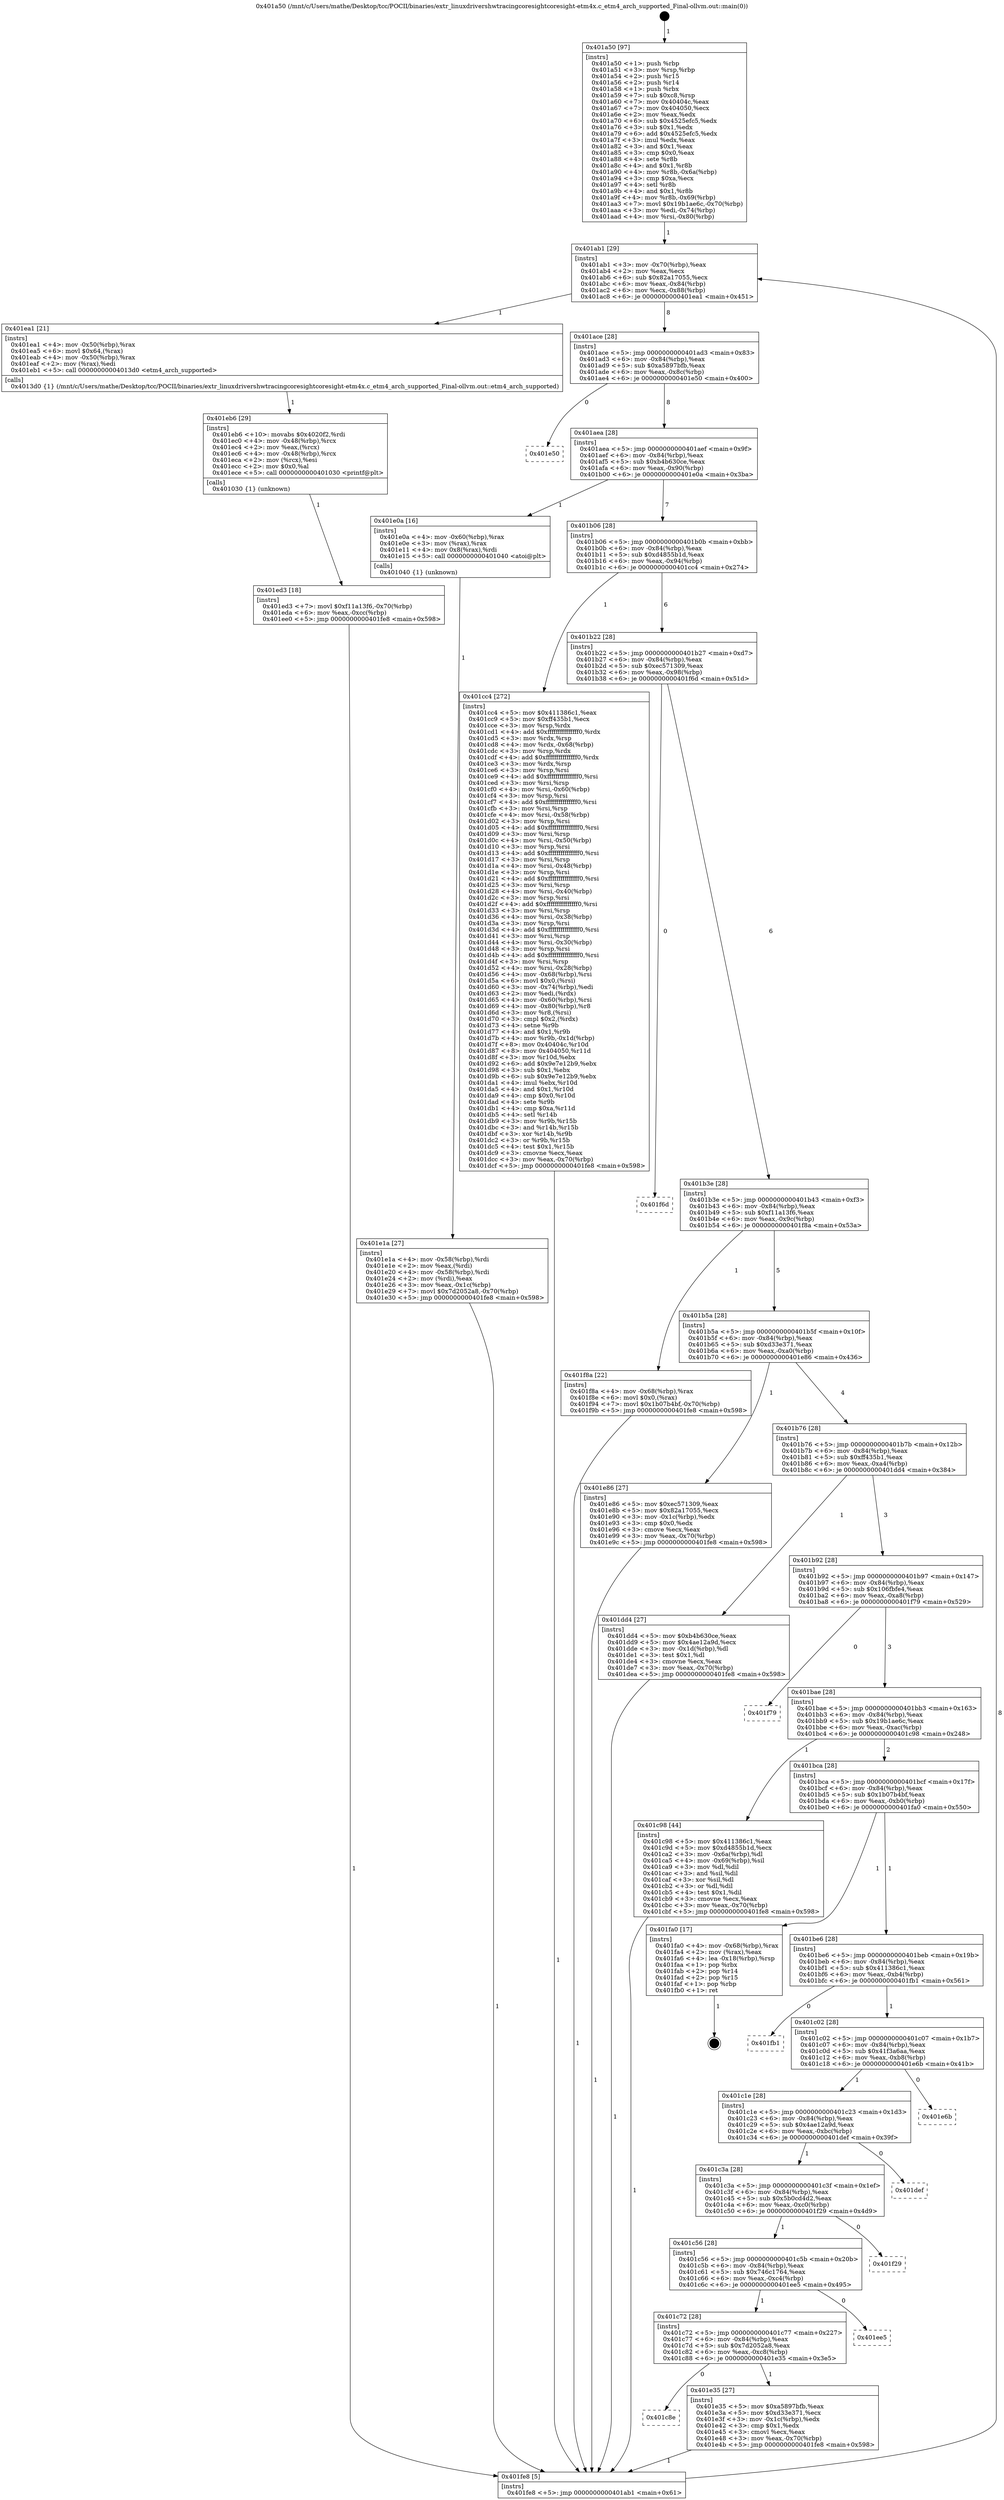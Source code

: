 digraph "0x401a50" {
  label = "0x401a50 (/mnt/c/Users/mathe/Desktop/tcc/POCII/binaries/extr_linuxdrivershwtracingcoresightcoresight-etm4x.c_etm4_arch_supported_Final-ollvm.out::main(0))"
  labelloc = "t"
  node[shape=record]

  Entry [label="",width=0.3,height=0.3,shape=circle,fillcolor=black,style=filled]
  "0x401ab1" [label="{
     0x401ab1 [29]\l
     | [instrs]\l
     &nbsp;&nbsp;0x401ab1 \<+3\>: mov -0x70(%rbp),%eax\l
     &nbsp;&nbsp;0x401ab4 \<+2\>: mov %eax,%ecx\l
     &nbsp;&nbsp;0x401ab6 \<+6\>: sub $0x82a17055,%ecx\l
     &nbsp;&nbsp;0x401abc \<+6\>: mov %eax,-0x84(%rbp)\l
     &nbsp;&nbsp;0x401ac2 \<+6\>: mov %ecx,-0x88(%rbp)\l
     &nbsp;&nbsp;0x401ac8 \<+6\>: je 0000000000401ea1 \<main+0x451\>\l
  }"]
  "0x401ea1" [label="{
     0x401ea1 [21]\l
     | [instrs]\l
     &nbsp;&nbsp;0x401ea1 \<+4\>: mov -0x50(%rbp),%rax\l
     &nbsp;&nbsp;0x401ea5 \<+6\>: movl $0x64,(%rax)\l
     &nbsp;&nbsp;0x401eab \<+4\>: mov -0x50(%rbp),%rax\l
     &nbsp;&nbsp;0x401eaf \<+2\>: mov (%rax),%edi\l
     &nbsp;&nbsp;0x401eb1 \<+5\>: call 00000000004013d0 \<etm4_arch_supported\>\l
     | [calls]\l
     &nbsp;&nbsp;0x4013d0 \{1\} (/mnt/c/Users/mathe/Desktop/tcc/POCII/binaries/extr_linuxdrivershwtracingcoresightcoresight-etm4x.c_etm4_arch_supported_Final-ollvm.out::etm4_arch_supported)\l
  }"]
  "0x401ace" [label="{
     0x401ace [28]\l
     | [instrs]\l
     &nbsp;&nbsp;0x401ace \<+5\>: jmp 0000000000401ad3 \<main+0x83\>\l
     &nbsp;&nbsp;0x401ad3 \<+6\>: mov -0x84(%rbp),%eax\l
     &nbsp;&nbsp;0x401ad9 \<+5\>: sub $0xa5897bfb,%eax\l
     &nbsp;&nbsp;0x401ade \<+6\>: mov %eax,-0x8c(%rbp)\l
     &nbsp;&nbsp;0x401ae4 \<+6\>: je 0000000000401e50 \<main+0x400\>\l
  }"]
  Exit [label="",width=0.3,height=0.3,shape=circle,fillcolor=black,style=filled,peripheries=2]
  "0x401e50" [label="{
     0x401e50\l
  }", style=dashed]
  "0x401aea" [label="{
     0x401aea [28]\l
     | [instrs]\l
     &nbsp;&nbsp;0x401aea \<+5\>: jmp 0000000000401aef \<main+0x9f\>\l
     &nbsp;&nbsp;0x401aef \<+6\>: mov -0x84(%rbp),%eax\l
     &nbsp;&nbsp;0x401af5 \<+5\>: sub $0xb4b630ce,%eax\l
     &nbsp;&nbsp;0x401afa \<+6\>: mov %eax,-0x90(%rbp)\l
     &nbsp;&nbsp;0x401b00 \<+6\>: je 0000000000401e0a \<main+0x3ba\>\l
  }"]
  "0x401ed3" [label="{
     0x401ed3 [18]\l
     | [instrs]\l
     &nbsp;&nbsp;0x401ed3 \<+7\>: movl $0xf11a13f6,-0x70(%rbp)\l
     &nbsp;&nbsp;0x401eda \<+6\>: mov %eax,-0xcc(%rbp)\l
     &nbsp;&nbsp;0x401ee0 \<+5\>: jmp 0000000000401fe8 \<main+0x598\>\l
  }"]
  "0x401e0a" [label="{
     0x401e0a [16]\l
     | [instrs]\l
     &nbsp;&nbsp;0x401e0a \<+4\>: mov -0x60(%rbp),%rax\l
     &nbsp;&nbsp;0x401e0e \<+3\>: mov (%rax),%rax\l
     &nbsp;&nbsp;0x401e11 \<+4\>: mov 0x8(%rax),%rdi\l
     &nbsp;&nbsp;0x401e15 \<+5\>: call 0000000000401040 \<atoi@plt\>\l
     | [calls]\l
     &nbsp;&nbsp;0x401040 \{1\} (unknown)\l
  }"]
  "0x401b06" [label="{
     0x401b06 [28]\l
     | [instrs]\l
     &nbsp;&nbsp;0x401b06 \<+5\>: jmp 0000000000401b0b \<main+0xbb\>\l
     &nbsp;&nbsp;0x401b0b \<+6\>: mov -0x84(%rbp),%eax\l
     &nbsp;&nbsp;0x401b11 \<+5\>: sub $0xd4855b1d,%eax\l
     &nbsp;&nbsp;0x401b16 \<+6\>: mov %eax,-0x94(%rbp)\l
     &nbsp;&nbsp;0x401b1c \<+6\>: je 0000000000401cc4 \<main+0x274\>\l
  }"]
  "0x401eb6" [label="{
     0x401eb6 [29]\l
     | [instrs]\l
     &nbsp;&nbsp;0x401eb6 \<+10\>: movabs $0x4020f2,%rdi\l
     &nbsp;&nbsp;0x401ec0 \<+4\>: mov -0x48(%rbp),%rcx\l
     &nbsp;&nbsp;0x401ec4 \<+2\>: mov %eax,(%rcx)\l
     &nbsp;&nbsp;0x401ec6 \<+4\>: mov -0x48(%rbp),%rcx\l
     &nbsp;&nbsp;0x401eca \<+2\>: mov (%rcx),%esi\l
     &nbsp;&nbsp;0x401ecc \<+2\>: mov $0x0,%al\l
     &nbsp;&nbsp;0x401ece \<+5\>: call 0000000000401030 \<printf@plt\>\l
     | [calls]\l
     &nbsp;&nbsp;0x401030 \{1\} (unknown)\l
  }"]
  "0x401cc4" [label="{
     0x401cc4 [272]\l
     | [instrs]\l
     &nbsp;&nbsp;0x401cc4 \<+5\>: mov $0x411386c1,%eax\l
     &nbsp;&nbsp;0x401cc9 \<+5\>: mov $0xff435b1,%ecx\l
     &nbsp;&nbsp;0x401cce \<+3\>: mov %rsp,%rdx\l
     &nbsp;&nbsp;0x401cd1 \<+4\>: add $0xfffffffffffffff0,%rdx\l
     &nbsp;&nbsp;0x401cd5 \<+3\>: mov %rdx,%rsp\l
     &nbsp;&nbsp;0x401cd8 \<+4\>: mov %rdx,-0x68(%rbp)\l
     &nbsp;&nbsp;0x401cdc \<+3\>: mov %rsp,%rdx\l
     &nbsp;&nbsp;0x401cdf \<+4\>: add $0xfffffffffffffff0,%rdx\l
     &nbsp;&nbsp;0x401ce3 \<+3\>: mov %rdx,%rsp\l
     &nbsp;&nbsp;0x401ce6 \<+3\>: mov %rsp,%rsi\l
     &nbsp;&nbsp;0x401ce9 \<+4\>: add $0xfffffffffffffff0,%rsi\l
     &nbsp;&nbsp;0x401ced \<+3\>: mov %rsi,%rsp\l
     &nbsp;&nbsp;0x401cf0 \<+4\>: mov %rsi,-0x60(%rbp)\l
     &nbsp;&nbsp;0x401cf4 \<+3\>: mov %rsp,%rsi\l
     &nbsp;&nbsp;0x401cf7 \<+4\>: add $0xfffffffffffffff0,%rsi\l
     &nbsp;&nbsp;0x401cfb \<+3\>: mov %rsi,%rsp\l
     &nbsp;&nbsp;0x401cfe \<+4\>: mov %rsi,-0x58(%rbp)\l
     &nbsp;&nbsp;0x401d02 \<+3\>: mov %rsp,%rsi\l
     &nbsp;&nbsp;0x401d05 \<+4\>: add $0xfffffffffffffff0,%rsi\l
     &nbsp;&nbsp;0x401d09 \<+3\>: mov %rsi,%rsp\l
     &nbsp;&nbsp;0x401d0c \<+4\>: mov %rsi,-0x50(%rbp)\l
     &nbsp;&nbsp;0x401d10 \<+3\>: mov %rsp,%rsi\l
     &nbsp;&nbsp;0x401d13 \<+4\>: add $0xfffffffffffffff0,%rsi\l
     &nbsp;&nbsp;0x401d17 \<+3\>: mov %rsi,%rsp\l
     &nbsp;&nbsp;0x401d1a \<+4\>: mov %rsi,-0x48(%rbp)\l
     &nbsp;&nbsp;0x401d1e \<+3\>: mov %rsp,%rsi\l
     &nbsp;&nbsp;0x401d21 \<+4\>: add $0xfffffffffffffff0,%rsi\l
     &nbsp;&nbsp;0x401d25 \<+3\>: mov %rsi,%rsp\l
     &nbsp;&nbsp;0x401d28 \<+4\>: mov %rsi,-0x40(%rbp)\l
     &nbsp;&nbsp;0x401d2c \<+3\>: mov %rsp,%rsi\l
     &nbsp;&nbsp;0x401d2f \<+4\>: add $0xfffffffffffffff0,%rsi\l
     &nbsp;&nbsp;0x401d33 \<+3\>: mov %rsi,%rsp\l
     &nbsp;&nbsp;0x401d36 \<+4\>: mov %rsi,-0x38(%rbp)\l
     &nbsp;&nbsp;0x401d3a \<+3\>: mov %rsp,%rsi\l
     &nbsp;&nbsp;0x401d3d \<+4\>: add $0xfffffffffffffff0,%rsi\l
     &nbsp;&nbsp;0x401d41 \<+3\>: mov %rsi,%rsp\l
     &nbsp;&nbsp;0x401d44 \<+4\>: mov %rsi,-0x30(%rbp)\l
     &nbsp;&nbsp;0x401d48 \<+3\>: mov %rsp,%rsi\l
     &nbsp;&nbsp;0x401d4b \<+4\>: add $0xfffffffffffffff0,%rsi\l
     &nbsp;&nbsp;0x401d4f \<+3\>: mov %rsi,%rsp\l
     &nbsp;&nbsp;0x401d52 \<+4\>: mov %rsi,-0x28(%rbp)\l
     &nbsp;&nbsp;0x401d56 \<+4\>: mov -0x68(%rbp),%rsi\l
     &nbsp;&nbsp;0x401d5a \<+6\>: movl $0x0,(%rsi)\l
     &nbsp;&nbsp;0x401d60 \<+3\>: mov -0x74(%rbp),%edi\l
     &nbsp;&nbsp;0x401d63 \<+2\>: mov %edi,(%rdx)\l
     &nbsp;&nbsp;0x401d65 \<+4\>: mov -0x60(%rbp),%rsi\l
     &nbsp;&nbsp;0x401d69 \<+4\>: mov -0x80(%rbp),%r8\l
     &nbsp;&nbsp;0x401d6d \<+3\>: mov %r8,(%rsi)\l
     &nbsp;&nbsp;0x401d70 \<+3\>: cmpl $0x2,(%rdx)\l
     &nbsp;&nbsp;0x401d73 \<+4\>: setne %r9b\l
     &nbsp;&nbsp;0x401d77 \<+4\>: and $0x1,%r9b\l
     &nbsp;&nbsp;0x401d7b \<+4\>: mov %r9b,-0x1d(%rbp)\l
     &nbsp;&nbsp;0x401d7f \<+8\>: mov 0x40404c,%r10d\l
     &nbsp;&nbsp;0x401d87 \<+8\>: mov 0x404050,%r11d\l
     &nbsp;&nbsp;0x401d8f \<+3\>: mov %r10d,%ebx\l
     &nbsp;&nbsp;0x401d92 \<+6\>: add $0x9e7e12b9,%ebx\l
     &nbsp;&nbsp;0x401d98 \<+3\>: sub $0x1,%ebx\l
     &nbsp;&nbsp;0x401d9b \<+6\>: sub $0x9e7e12b9,%ebx\l
     &nbsp;&nbsp;0x401da1 \<+4\>: imul %ebx,%r10d\l
     &nbsp;&nbsp;0x401da5 \<+4\>: and $0x1,%r10d\l
     &nbsp;&nbsp;0x401da9 \<+4\>: cmp $0x0,%r10d\l
     &nbsp;&nbsp;0x401dad \<+4\>: sete %r9b\l
     &nbsp;&nbsp;0x401db1 \<+4\>: cmp $0xa,%r11d\l
     &nbsp;&nbsp;0x401db5 \<+4\>: setl %r14b\l
     &nbsp;&nbsp;0x401db9 \<+3\>: mov %r9b,%r15b\l
     &nbsp;&nbsp;0x401dbc \<+3\>: and %r14b,%r15b\l
     &nbsp;&nbsp;0x401dbf \<+3\>: xor %r14b,%r9b\l
     &nbsp;&nbsp;0x401dc2 \<+3\>: or %r9b,%r15b\l
     &nbsp;&nbsp;0x401dc5 \<+4\>: test $0x1,%r15b\l
     &nbsp;&nbsp;0x401dc9 \<+3\>: cmovne %ecx,%eax\l
     &nbsp;&nbsp;0x401dcc \<+3\>: mov %eax,-0x70(%rbp)\l
     &nbsp;&nbsp;0x401dcf \<+5\>: jmp 0000000000401fe8 \<main+0x598\>\l
  }"]
  "0x401b22" [label="{
     0x401b22 [28]\l
     | [instrs]\l
     &nbsp;&nbsp;0x401b22 \<+5\>: jmp 0000000000401b27 \<main+0xd7\>\l
     &nbsp;&nbsp;0x401b27 \<+6\>: mov -0x84(%rbp),%eax\l
     &nbsp;&nbsp;0x401b2d \<+5\>: sub $0xec571309,%eax\l
     &nbsp;&nbsp;0x401b32 \<+6\>: mov %eax,-0x98(%rbp)\l
     &nbsp;&nbsp;0x401b38 \<+6\>: je 0000000000401f6d \<main+0x51d\>\l
  }"]
  "0x401c8e" [label="{
     0x401c8e\l
  }", style=dashed]
  "0x401f6d" [label="{
     0x401f6d\l
  }", style=dashed]
  "0x401b3e" [label="{
     0x401b3e [28]\l
     | [instrs]\l
     &nbsp;&nbsp;0x401b3e \<+5\>: jmp 0000000000401b43 \<main+0xf3\>\l
     &nbsp;&nbsp;0x401b43 \<+6\>: mov -0x84(%rbp),%eax\l
     &nbsp;&nbsp;0x401b49 \<+5\>: sub $0xf11a13f6,%eax\l
     &nbsp;&nbsp;0x401b4e \<+6\>: mov %eax,-0x9c(%rbp)\l
     &nbsp;&nbsp;0x401b54 \<+6\>: je 0000000000401f8a \<main+0x53a\>\l
  }"]
  "0x401e35" [label="{
     0x401e35 [27]\l
     | [instrs]\l
     &nbsp;&nbsp;0x401e35 \<+5\>: mov $0xa5897bfb,%eax\l
     &nbsp;&nbsp;0x401e3a \<+5\>: mov $0xd33e371,%ecx\l
     &nbsp;&nbsp;0x401e3f \<+3\>: mov -0x1c(%rbp),%edx\l
     &nbsp;&nbsp;0x401e42 \<+3\>: cmp $0x1,%edx\l
     &nbsp;&nbsp;0x401e45 \<+3\>: cmovl %ecx,%eax\l
     &nbsp;&nbsp;0x401e48 \<+3\>: mov %eax,-0x70(%rbp)\l
     &nbsp;&nbsp;0x401e4b \<+5\>: jmp 0000000000401fe8 \<main+0x598\>\l
  }"]
  "0x401f8a" [label="{
     0x401f8a [22]\l
     | [instrs]\l
     &nbsp;&nbsp;0x401f8a \<+4\>: mov -0x68(%rbp),%rax\l
     &nbsp;&nbsp;0x401f8e \<+6\>: movl $0x0,(%rax)\l
     &nbsp;&nbsp;0x401f94 \<+7\>: movl $0x1b07b4bf,-0x70(%rbp)\l
     &nbsp;&nbsp;0x401f9b \<+5\>: jmp 0000000000401fe8 \<main+0x598\>\l
  }"]
  "0x401b5a" [label="{
     0x401b5a [28]\l
     | [instrs]\l
     &nbsp;&nbsp;0x401b5a \<+5\>: jmp 0000000000401b5f \<main+0x10f\>\l
     &nbsp;&nbsp;0x401b5f \<+6\>: mov -0x84(%rbp),%eax\l
     &nbsp;&nbsp;0x401b65 \<+5\>: sub $0xd33e371,%eax\l
     &nbsp;&nbsp;0x401b6a \<+6\>: mov %eax,-0xa0(%rbp)\l
     &nbsp;&nbsp;0x401b70 \<+6\>: je 0000000000401e86 \<main+0x436\>\l
  }"]
  "0x401c72" [label="{
     0x401c72 [28]\l
     | [instrs]\l
     &nbsp;&nbsp;0x401c72 \<+5\>: jmp 0000000000401c77 \<main+0x227\>\l
     &nbsp;&nbsp;0x401c77 \<+6\>: mov -0x84(%rbp),%eax\l
     &nbsp;&nbsp;0x401c7d \<+5\>: sub $0x7d2052a8,%eax\l
     &nbsp;&nbsp;0x401c82 \<+6\>: mov %eax,-0xc8(%rbp)\l
     &nbsp;&nbsp;0x401c88 \<+6\>: je 0000000000401e35 \<main+0x3e5\>\l
  }"]
  "0x401e86" [label="{
     0x401e86 [27]\l
     | [instrs]\l
     &nbsp;&nbsp;0x401e86 \<+5\>: mov $0xec571309,%eax\l
     &nbsp;&nbsp;0x401e8b \<+5\>: mov $0x82a17055,%ecx\l
     &nbsp;&nbsp;0x401e90 \<+3\>: mov -0x1c(%rbp),%edx\l
     &nbsp;&nbsp;0x401e93 \<+3\>: cmp $0x0,%edx\l
     &nbsp;&nbsp;0x401e96 \<+3\>: cmove %ecx,%eax\l
     &nbsp;&nbsp;0x401e99 \<+3\>: mov %eax,-0x70(%rbp)\l
     &nbsp;&nbsp;0x401e9c \<+5\>: jmp 0000000000401fe8 \<main+0x598\>\l
  }"]
  "0x401b76" [label="{
     0x401b76 [28]\l
     | [instrs]\l
     &nbsp;&nbsp;0x401b76 \<+5\>: jmp 0000000000401b7b \<main+0x12b\>\l
     &nbsp;&nbsp;0x401b7b \<+6\>: mov -0x84(%rbp),%eax\l
     &nbsp;&nbsp;0x401b81 \<+5\>: sub $0xff435b1,%eax\l
     &nbsp;&nbsp;0x401b86 \<+6\>: mov %eax,-0xa4(%rbp)\l
     &nbsp;&nbsp;0x401b8c \<+6\>: je 0000000000401dd4 \<main+0x384\>\l
  }"]
  "0x401ee5" [label="{
     0x401ee5\l
  }", style=dashed]
  "0x401dd4" [label="{
     0x401dd4 [27]\l
     | [instrs]\l
     &nbsp;&nbsp;0x401dd4 \<+5\>: mov $0xb4b630ce,%eax\l
     &nbsp;&nbsp;0x401dd9 \<+5\>: mov $0x4ae12a9d,%ecx\l
     &nbsp;&nbsp;0x401dde \<+3\>: mov -0x1d(%rbp),%dl\l
     &nbsp;&nbsp;0x401de1 \<+3\>: test $0x1,%dl\l
     &nbsp;&nbsp;0x401de4 \<+3\>: cmovne %ecx,%eax\l
     &nbsp;&nbsp;0x401de7 \<+3\>: mov %eax,-0x70(%rbp)\l
     &nbsp;&nbsp;0x401dea \<+5\>: jmp 0000000000401fe8 \<main+0x598\>\l
  }"]
  "0x401b92" [label="{
     0x401b92 [28]\l
     | [instrs]\l
     &nbsp;&nbsp;0x401b92 \<+5\>: jmp 0000000000401b97 \<main+0x147\>\l
     &nbsp;&nbsp;0x401b97 \<+6\>: mov -0x84(%rbp),%eax\l
     &nbsp;&nbsp;0x401b9d \<+5\>: sub $0x106fbfe4,%eax\l
     &nbsp;&nbsp;0x401ba2 \<+6\>: mov %eax,-0xa8(%rbp)\l
     &nbsp;&nbsp;0x401ba8 \<+6\>: je 0000000000401f79 \<main+0x529\>\l
  }"]
  "0x401c56" [label="{
     0x401c56 [28]\l
     | [instrs]\l
     &nbsp;&nbsp;0x401c56 \<+5\>: jmp 0000000000401c5b \<main+0x20b\>\l
     &nbsp;&nbsp;0x401c5b \<+6\>: mov -0x84(%rbp),%eax\l
     &nbsp;&nbsp;0x401c61 \<+5\>: sub $0x746c1764,%eax\l
     &nbsp;&nbsp;0x401c66 \<+6\>: mov %eax,-0xc4(%rbp)\l
     &nbsp;&nbsp;0x401c6c \<+6\>: je 0000000000401ee5 \<main+0x495\>\l
  }"]
  "0x401f79" [label="{
     0x401f79\l
  }", style=dashed]
  "0x401bae" [label="{
     0x401bae [28]\l
     | [instrs]\l
     &nbsp;&nbsp;0x401bae \<+5\>: jmp 0000000000401bb3 \<main+0x163\>\l
     &nbsp;&nbsp;0x401bb3 \<+6\>: mov -0x84(%rbp),%eax\l
     &nbsp;&nbsp;0x401bb9 \<+5\>: sub $0x19b1ae6c,%eax\l
     &nbsp;&nbsp;0x401bbe \<+6\>: mov %eax,-0xac(%rbp)\l
     &nbsp;&nbsp;0x401bc4 \<+6\>: je 0000000000401c98 \<main+0x248\>\l
  }"]
  "0x401f29" [label="{
     0x401f29\l
  }", style=dashed]
  "0x401c98" [label="{
     0x401c98 [44]\l
     | [instrs]\l
     &nbsp;&nbsp;0x401c98 \<+5\>: mov $0x411386c1,%eax\l
     &nbsp;&nbsp;0x401c9d \<+5\>: mov $0xd4855b1d,%ecx\l
     &nbsp;&nbsp;0x401ca2 \<+3\>: mov -0x6a(%rbp),%dl\l
     &nbsp;&nbsp;0x401ca5 \<+4\>: mov -0x69(%rbp),%sil\l
     &nbsp;&nbsp;0x401ca9 \<+3\>: mov %dl,%dil\l
     &nbsp;&nbsp;0x401cac \<+3\>: and %sil,%dil\l
     &nbsp;&nbsp;0x401caf \<+3\>: xor %sil,%dl\l
     &nbsp;&nbsp;0x401cb2 \<+3\>: or %dl,%dil\l
     &nbsp;&nbsp;0x401cb5 \<+4\>: test $0x1,%dil\l
     &nbsp;&nbsp;0x401cb9 \<+3\>: cmovne %ecx,%eax\l
     &nbsp;&nbsp;0x401cbc \<+3\>: mov %eax,-0x70(%rbp)\l
     &nbsp;&nbsp;0x401cbf \<+5\>: jmp 0000000000401fe8 \<main+0x598\>\l
  }"]
  "0x401bca" [label="{
     0x401bca [28]\l
     | [instrs]\l
     &nbsp;&nbsp;0x401bca \<+5\>: jmp 0000000000401bcf \<main+0x17f\>\l
     &nbsp;&nbsp;0x401bcf \<+6\>: mov -0x84(%rbp),%eax\l
     &nbsp;&nbsp;0x401bd5 \<+5\>: sub $0x1b07b4bf,%eax\l
     &nbsp;&nbsp;0x401bda \<+6\>: mov %eax,-0xb0(%rbp)\l
     &nbsp;&nbsp;0x401be0 \<+6\>: je 0000000000401fa0 \<main+0x550\>\l
  }"]
  "0x401fe8" [label="{
     0x401fe8 [5]\l
     | [instrs]\l
     &nbsp;&nbsp;0x401fe8 \<+5\>: jmp 0000000000401ab1 \<main+0x61\>\l
  }"]
  "0x401a50" [label="{
     0x401a50 [97]\l
     | [instrs]\l
     &nbsp;&nbsp;0x401a50 \<+1\>: push %rbp\l
     &nbsp;&nbsp;0x401a51 \<+3\>: mov %rsp,%rbp\l
     &nbsp;&nbsp;0x401a54 \<+2\>: push %r15\l
     &nbsp;&nbsp;0x401a56 \<+2\>: push %r14\l
     &nbsp;&nbsp;0x401a58 \<+1\>: push %rbx\l
     &nbsp;&nbsp;0x401a59 \<+7\>: sub $0xc8,%rsp\l
     &nbsp;&nbsp;0x401a60 \<+7\>: mov 0x40404c,%eax\l
     &nbsp;&nbsp;0x401a67 \<+7\>: mov 0x404050,%ecx\l
     &nbsp;&nbsp;0x401a6e \<+2\>: mov %eax,%edx\l
     &nbsp;&nbsp;0x401a70 \<+6\>: sub $0x4525efc5,%edx\l
     &nbsp;&nbsp;0x401a76 \<+3\>: sub $0x1,%edx\l
     &nbsp;&nbsp;0x401a79 \<+6\>: add $0x4525efc5,%edx\l
     &nbsp;&nbsp;0x401a7f \<+3\>: imul %edx,%eax\l
     &nbsp;&nbsp;0x401a82 \<+3\>: and $0x1,%eax\l
     &nbsp;&nbsp;0x401a85 \<+3\>: cmp $0x0,%eax\l
     &nbsp;&nbsp;0x401a88 \<+4\>: sete %r8b\l
     &nbsp;&nbsp;0x401a8c \<+4\>: and $0x1,%r8b\l
     &nbsp;&nbsp;0x401a90 \<+4\>: mov %r8b,-0x6a(%rbp)\l
     &nbsp;&nbsp;0x401a94 \<+3\>: cmp $0xa,%ecx\l
     &nbsp;&nbsp;0x401a97 \<+4\>: setl %r8b\l
     &nbsp;&nbsp;0x401a9b \<+4\>: and $0x1,%r8b\l
     &nbsp;&nbsp;0x401a9f \<+4\>: mov %r8b,-0x69(%rbp)\l
     &nbsp;&nbsp;0x401aa3 \<+7\>: movl $0x19b1ae6c,-0x70(%rbp)\l
     &nbsp;&nbsp;0x401aaa \<+3\>: mov %edi,-0x74(%rbp)\l
     &nbsp;&nbsp;0x401aad \<+4\>: mov %rsi,-0x80(%rbp)\l
  }"]
  "0x401c3a" [label="{
     0x401c3a [28]\l
     | [instrs]\l
     &nbsp;&nbsp;0x401c3a \<+5\>: jmp 0000000000401c3f \<main+0x1ef\>\l
     &nbsp;&nbsp;0x401c3f \<+6\>: mov -0x84(%rbp),%eax\l
     &nbsp;&nbsp;0x401c45 \<+5\>: sub $0x5b0cd4d2,%eax\l
     &nbsp;&nbsp;0x401c4a \<+6\>: mov %eax,-0xc0(%rbp)\l
     &nbsp;&nbsp;0x401c50 \<+6\>: je 0000000000401f29 \<main+0x4d9\>\l
  }"]
  "0x401e1a" [label="{
     0x401e1a [27]\l
     | [instrs]\l
     &nbsp;&nbsp;0x401e1a \<+4\>: mov -0x58(%rbp),%rdi\l
     &nbsp;&nbsp;0x401e1e \<+2\>: mov %eax,(%rdi)\l
     &nbsp;&nbsp;0x401e20 \<+4\>: mov -0x58(%rbp),%rdi\l
     &nbsp;&nbsp;0x401e24 \<+2\>: mov (%rdi),%eax\l
     &nbsp;&nbsp;0x401e26 \<+3\>: mov %eax,-0x1c(%rbp)\l
     &nbsp;&nbsp;0x401e29 \<+7\>: movl $0x7d2052a8,-0x70(%rbp)\l
     &nbsp;&nbsp;0x401e30 \<+5\>: jmp 0000000000401fe8 \<main+0x598\>\l
  }"]
  "0x401def" [label="{
     0x401def\l
  }", style=dashed]
  "0x401fa0" [label="{
     0x401fa0 [17]\l
     | [instrs]\l
     &nbsp;&nbsp;0x401fa0 \<+4\>: mov -0x68(%rbp),%rax\l
     &nbsp;&nbsp;0x401fa4 \<+2\>: mov (%rax),%eax\l
     &nbsp;&nbsp;0x401fa6 \<+4\>: lea -0x18(%rbp),%rsp\l
     &nbsp;&nbsp;0x401faa \<+1\>: pop %rbx\l
     &nbsp;&nbsp;0x401fab \<+2\>: pop %r14\l
     &nbsp;&nbsp;0x401fad \<+2\>: pop %r15\l
     &nbsp;&nbsp;0x401faf \<+1\>: pop %rbp\l
     &nbsp;&nbsp;0x401fb0 \<+1\>: ret\l
  }"]
  "0x401be6" [label="{
     0x401be6 [28]\l
     | [instrs]\l
     &nbsp;&nbsp;0x401be6 \<+5\>: jmp 0000000000401beb \<main+0x19b\>\l
     &nbsp;&nbsp;0x401beb \<+6\>: mov -0x84(%rbp),%eax\l
     &nbsp;&nbsp;0x401bf1 \<+5\>: sub $0x411386c1,%eax\l
     &nbsp;&nbsp;0x401bf6 \<+6\>: mov %eax,-0xb4(%rbp)\l
     &nbsp;&nbsp;0x401bfc \<+6\>: je 0000000000401fb1 \<main+0x561\>\l
  }"]
  "0x401c1e" [label="{
     0x401c1e [28]\l
     | [instrs]\l
     &nbsp;&nbsp;0x401c1e \<+5\>: jmp 0000000000401c23 \<main+0x1d3\>\l
     &nbsp;&nbsp;0x401c23 \<+6\>: mov -0x84(%rbp),%eax\l
     &nbsp;&nbsp;0x401c29 \<+5\>: sub $0x4ae12a9d,%eax\l
     &nbsp;&nbsp;0x401c2e \<+6\>: mov %eax,-0xbc(%rbp)\l
     &nbsp;&nbsp;0x401c34 \<+6\>: je 0000000000401def \<main+0x39f\>\l
  }"]
  "0x401fb1" [label="{
     0x401fb1\l
  }", style=dashed]
  "0x401c02" [label="{
     0x401c02 [28]\l
     | [instrs]\l
     &nbsp;&nbsp;0x401c02 \<+5\>: jmp 0000000000401c07 \<main+0x1b7\>\l
     &nbsp;&nbsp;0x401c07 \<+6\>: mov -0x84(%rbp),%eax\l
     &nbsp;&nbsp;0x401c0d \<+5\>: sub $0x41f3a6aa,%eax\l
     &nbsp;&nbsp;0x401c12 \<+6\>: mov %eax,-0xb8(%rbp)\l
     &nbsp;&nbsp;0x401c18 \<+6\>: je 0000000000401e6b \<main+0x41b\>\l
  }"]
  "0x401e6b" [label="{
     0x401e6b\l
  }", style=dashed]
  Entry -> "0x401a50" [label=" 1"]
  "0x401ab1" -> "0x401ea1" [label=" 1"]
  "0x401ab1" -> "0x401ace" [label=" 8"]
  "0x401fa0" -> Exit [label=" 1"]
  "0x401ace" -> "0x401e50" [label=" 0"]
  "0x401ace" -> "0x401aea" [label=" 8"]
  "0x401f8a" -> "0x401fe8" [label=" 1"]
  "0x401aea" -> "0x401e0a" [label=" 1"]
  "0x401aea" -> "0x401b06" [label=" 7"]
  "0x401ed3" -> "0x401fe8" [label=" 1"]
  "0x401b06" -> "0x401cc4" [label=" 1"]
  "0x401b06" -> "0x401b22" [label=" 6"]
  "0x401eb6" -> "0x401ed3" [label=" 1"]
  "0x401b22" -> "0x401f6d" [label=" 0"]
  "0x401b22" -> "0x401b3e" [label=" 6"]
  "0x401ea1" -> "0x401eb6" [label=" 1"]
  "0x401b3e" -> "0x401f8a" [label=" 1"]
  "0x401b3e" -> "0x401b5a" [label=" 5"]
  "0x401e86" -> "0x401fe8" [label=" 1"]
  "0x401b5a" -> "0x401e86" [label=" 1"]
  "0x401b5a" -> "0x401b76" [label=" 4"]
  "0x401c72" -> "0x401c8e" [label=" 0"]
  "0x401b76" -> "0x401dd4" [label=" 1"]
  "0x401b76" -> "0x401b92" [label=" 3"]
  "0x401c72" -> "0x401e35" [label=" 1"]
  "0x401b92" -> "0x401f79" [label=" 0"]
  "0x401b92" -> "0x401bae" [label=" 3"]
  "0x401c56" -> "0x401c72" [label=" 1"]
  "0x401bae" -> "0x401c98" [label=" 1"]
  "0x401bae" -> "0x401bca" [label=" 2"]
  "0x401c98" -> "0x401fe8" [label=" 1"]
  "0x401a50" -> "0x401ab1" [label=" 1"]
  "0x401fe8" -> "0x401ab1" [label=" 8"]
  "0x401c56" -> "0x401ee5" [label=" 0"]
  "0x401cc4" -> "0x401fe8" [label=" 1"]
  "0x401dd4" -> "0x401fe8" [label=" 1"]
  "0x401e0a" -> "0x401e1a" [label=" 1"]
  "0x401e1a" -> "0x401fe8" [label=" 1"]
  "0x401c3a" -> "0x401c56" [label=" 1"]
  "0x401bca" -> "0x401fa0" [label=" 1"]
  "0x401bca" -> "0x401be6" [label=" 1"]
  "0x401c3a" -> "0x401f29" [label=" 0"]
  "0x401be6" -> "0x401fb1" [label=" 0"]
  "0x401be6" -> "0x401c02" [label=" 1"]
  "0x401c1e" -> "0x401c3a" [label=" 1"]
  "0x401c02" -> "0x401e6b" [label=" 0"]
  "0x401c02" -> "0x401c1e" [label=" 1"]
  "0x401e35" -> "0x401fe8" [label=" 1"]
  "0x401c1e" -> "0x401def" [label=" 0"]
}
